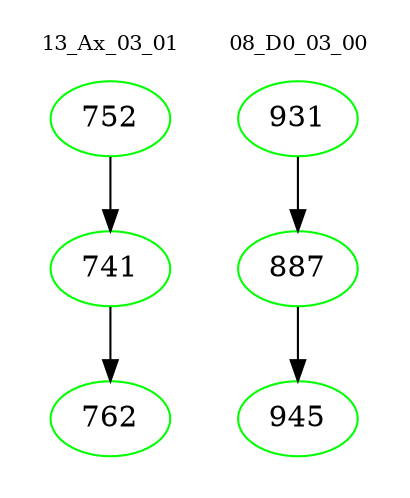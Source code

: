 digraph{
subgraph cluster_0 {
color = white
label = "13_Ax_03_01";
fontsize=10;
T0_752 [label="752", color="green"]
T0_752 -> T0_741 [color="black"]
T0_741 [label="741", color="green"]
T0_741 -> T0_762 [color="black"]
T0_762 [label="762", color="green"]
}
subgraph cluster_1 {
color = white
label = "08_D0_03_00";
fontsize=10;
T1_931 [label="931", color="green"]
T1_931 -> T1_887 [color="black"]
T1_887 [label="887", color="green"]
T1_887 -> T1_945 [color="black"]
T1_945 [label="945", color="green"]
}
}
